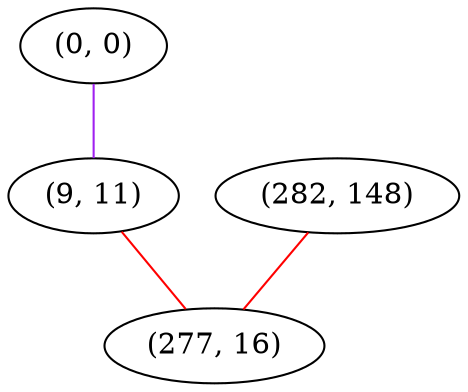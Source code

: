 graph "" {
"(0, 0)";
"(9, 11)";
"(282, 148)";
"(277, 16)";
"(0, 0)" -- "(9, 11)"  [color=purple, key=0, weight=4];
"(9, 11)" -- "(277, 16)"  [color=red, key=0, weight=1];
"(282, 148)" -- "(277, 16)"  [color=red, key=0, weight=1];
}
